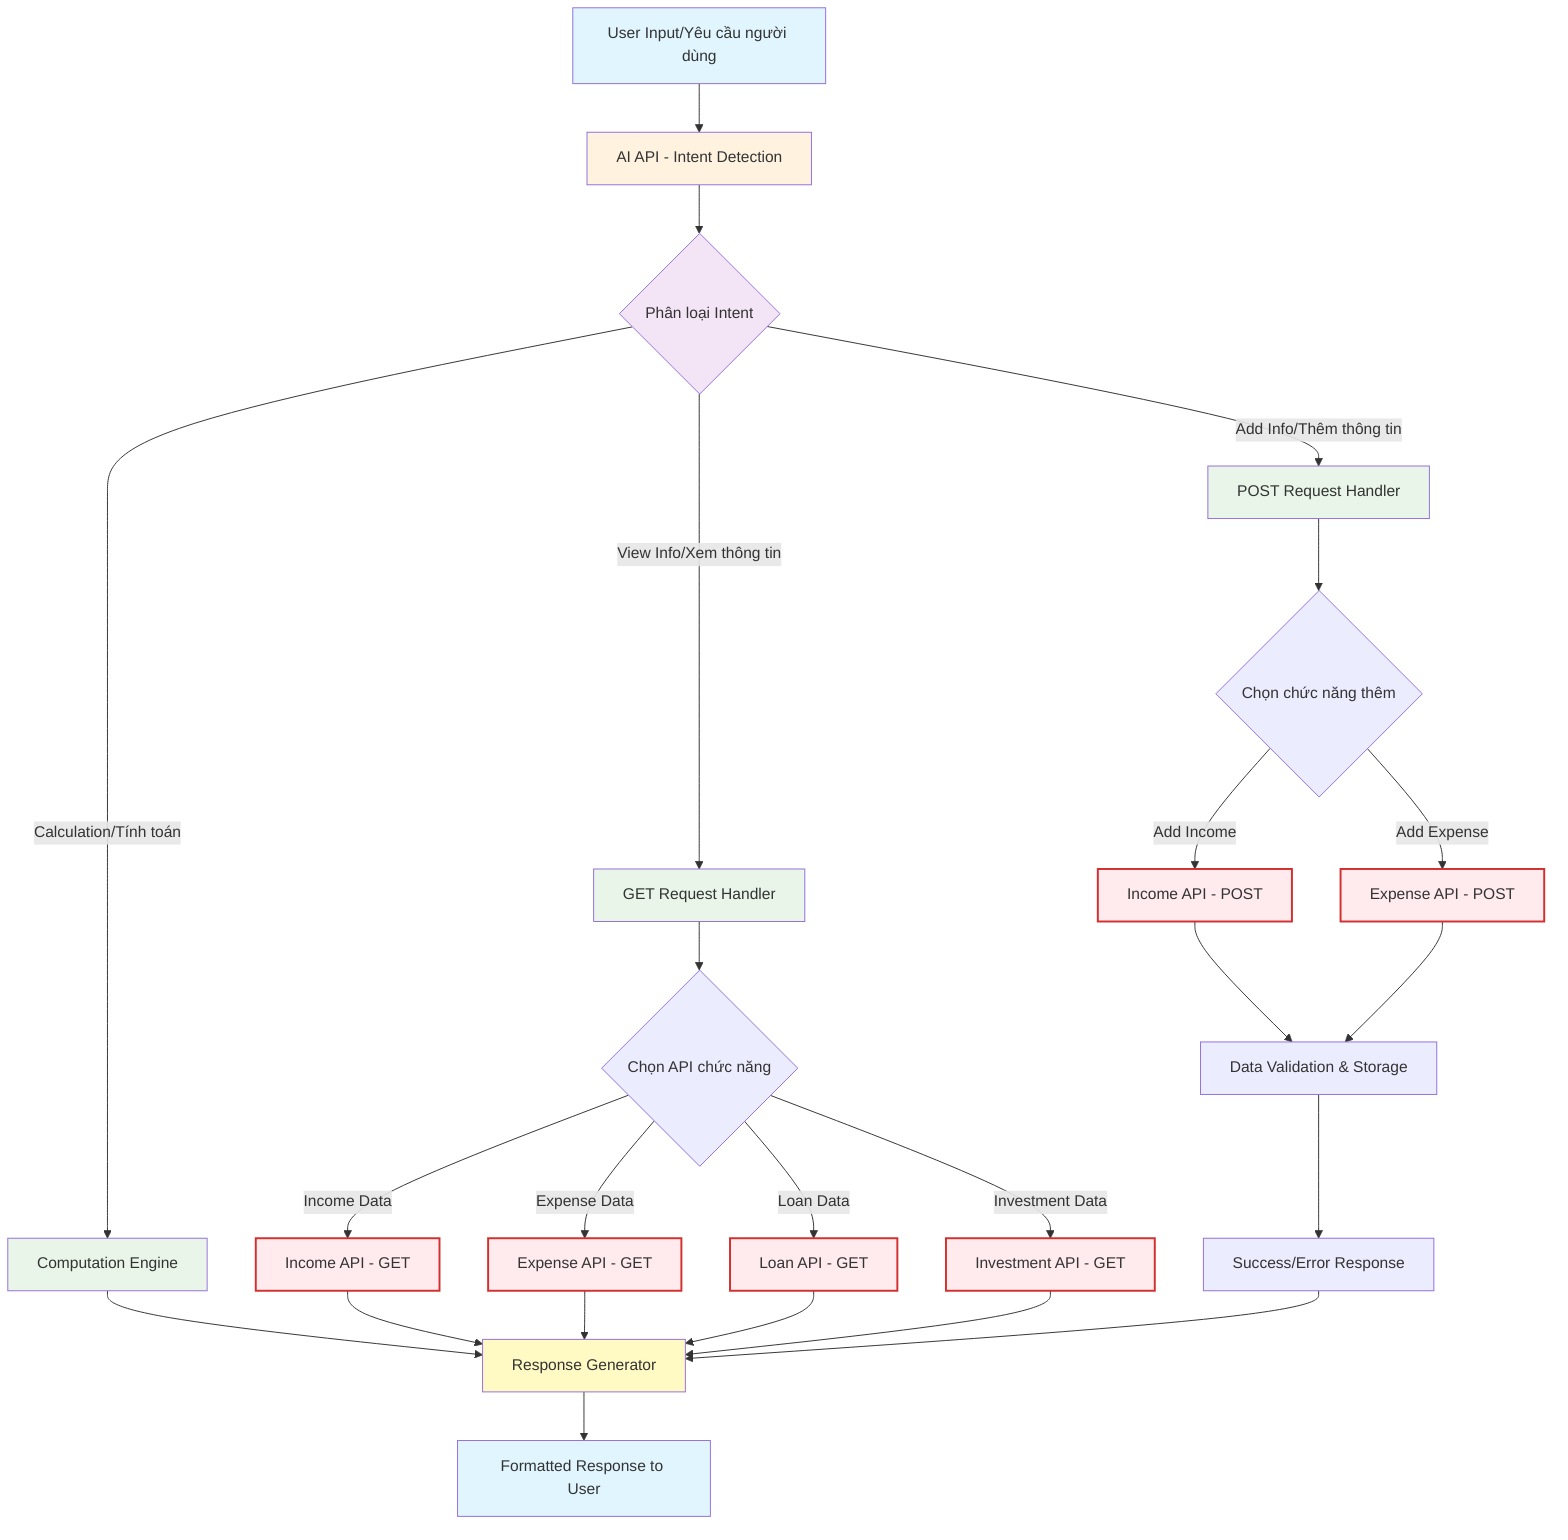 graph TD
    A[User Input/Yêu cầu người dùng] --> B[AI API - Intent Detection]
    
    B --> C{Phân loại Intent}
    
    C -->|Calculation/Tính toán| D[Computation Engine]
    C -->|View Info/Xem thông tin| E[GET Request Handler]
    C -->|Add Info/Thêm thông tin| F[POST Request Handler]
    
    E --> G{Chọn API chức năng}
    G -->|Income Data| H[Income API - GET]
    G -->|Expense Data| I[Expense API - GET]
    G -->|Loan Data| J[Loan API - GET]
    G -->|Investment Data| K[Investment API - GET]
    
    F --> L{Chọn chức năng thêm}
    L -->|Add Income| M[Income API - POST]
    L -->|Add Expense| N[Expense API - POST]
    
    D --> O[Response Generator]
    H --> O
    I --> O
    J --> O
    K --> O
    M --> P[Data Validation & Storage]
    N --> P
    
    P --> Q[Success/Error Response]
    Q --> O
    O --> R[Formatted Response to User]
    
    style A fill:#e1f5fe
    style B fill:#fff3e0
    style C fill:#f3e5f5
    style D fill:#e8f5e8
    style E fill:#e8f5e8
    style F fill:#e8f5e8
    style O fill:#fff9c4
    style R fill:#e1f5fe
    
    classDef apiBox fill:#ffebee,stroke:#d32f2f,stroke-width:2px
    class H,I,J,K,M,N apiBox